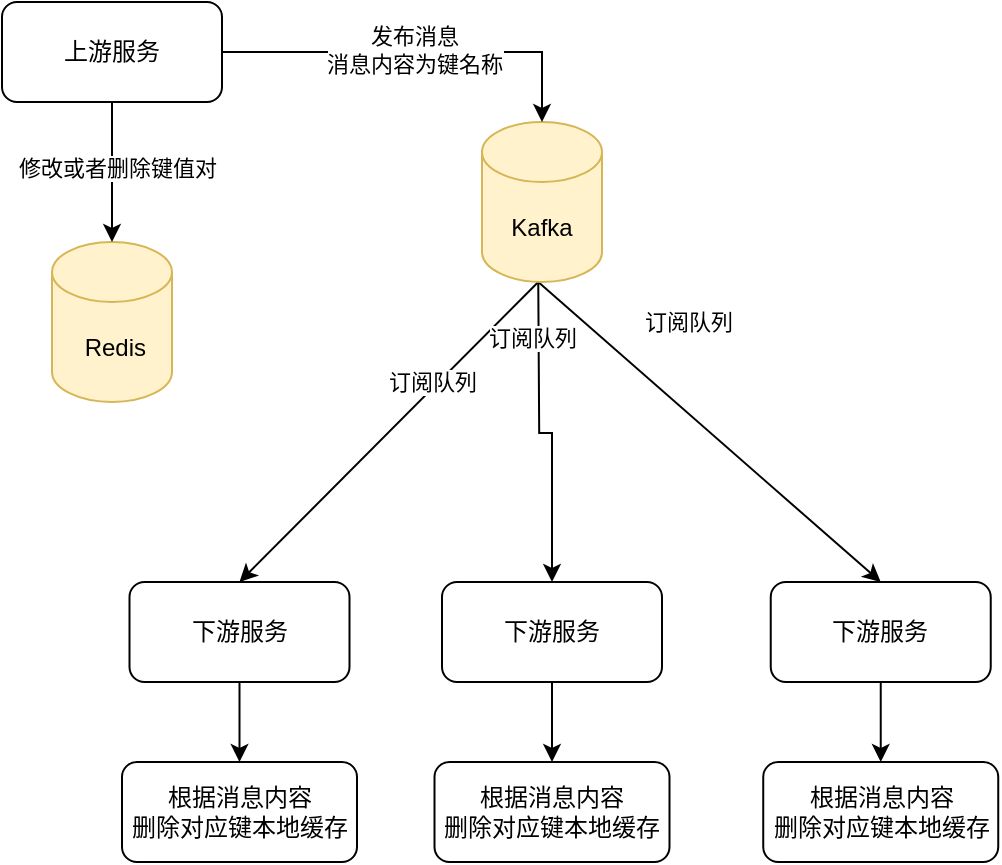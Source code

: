 <mxfile version="26.2.2">
  <diagram name="第 1 页" id="lDRHs1vWMW8rRtZhULNQ">
    <mxGraphModel dx="1420" dy="769" grid="1" gridSize="10" guides="1" tooltips="1" connect="1" arrows="1" fold="1" page="1" pageScale="1" pageWidth="827" pageHeight="1169" math="0" shadow="0">
      <root>
        <mxCell id="0" />
        <mxCell id="1" parent="0" />
        <mxCell id="Ms6r0AXBp3TNDa4eyP1D-1" value="上游服务" style="rounded=1;whiteSpace=wrap;html=1;" parent="1" vertex="1">
          <mxGeometry x="270" y="80" width="110" height="50" as="geometry" />
        </mxCell>
        <mxCell id="Ms6r0AXBp3TNDa4eyP1D-30" style="edgeStyle=orthogonalEdgeStyle;rounded=0;orthogonalLoop=1;jettySize=auto;html=1;entryX=0.5;entryY=0;entryDx=0;entryDy=0;" parent="1" target="Ms6r0AXBp3TNDa4eyP1D-24" edge="1">
          <mxGeometry relative="1" as="geometry">
            <mxPoint x="538.13" y="220" as="sourcePoint" />
          </mxGeometry>
        </mxCell>
        <mxCell id="Ms6r0AXBp3TNDa4eyP1D-2" value="&amp;nbsp;Redis" style="shape=cylinder3;whiteSpace=wrap;html=1;boundedLbl=1;backgroundOutline=1;size=15;fillColor=#fff2cc;strokeColor=#d6b656;" parent="1" vertex="1">
          <mxGeometry x="295" y="200" width="60" height="80" as="geometry" />
        </mxCell>
        <mxCell id="Ms6r0AXBp3TNDa4eyP1D-3" value="" style="endArrow=classic;html=1;rounded=0;exitX=0.5;exitY=1;exitDx=0;exitDy=0;entryX=0.5;entryY=0;entryDx=0;entryDy=0;entryPerimeter=0;" parent="1" source="Ms6r0AXBp3TNDa4eyP1D-1" target="Ms6r0AXBp3TNDa4eyP1D-2" edge="1">
          <mxGeometry width="50" height="50" relative="1" as="geometry">
            <mxPoint x="100" y="250" as="sourcePoint" />
            <mxPoint x="150" y="200" as="targetPoint" />
          </mxGeometry>
        </mxCell>
        <mxCell id="Ms6r0AXBp3TNDa4eyP1D-4" value="&amp;nbsp;修改或者删除键值对" style="edgeLabel;html=1;align=center;verticalAlign=middle;resizable=0;points=[];" parent="Ms6r0AXBp3TNDa4eyP1D-3" vertex="1" connectable="0">
          <mxGeometry x="-0.057" y="1" relative="1" as="geometry">
            <mxPoint as="offset" />
          </mxGeometry>
        </mxCell>
        <mxCell id="Ms6r0AXBp3TNDa4eyP1D-7" value="下游服务" style="rounded=1;whiteSpace=wrap;html=1;" parent="1" vertex="1">
          <mxGeometry x="333.75" y="370" width="110" height="50" as="geometry" />
        </mxCell>
        <mxCell id="Ms6r0AXBp3TNDa4eyP1D-12" value="" style="endArrow=classic;html=1;rounded=0;exitX=0.5;exitY=1;exitDx=0;exitDy=0;entryX=0.5;entryY=0;entryDx=0;entryDy=0;" parent="1" source="Ms6r0AXBp3TNDa4eyP1D-7" target="Ms6r0AXBp3TNDa4eyP1D-13" edge="1">
          <mxGeometry width="50" height="50" relative="1" as="geometry">
            <mxPoint x="423.75" y="510" as="sourcePoint" />
            <mxPoint x="388.75" y="460" as="targetPoint" />
          </mxGeometry>
        </mxCell>
        <mxCell id="Ms6r0AXBp3TNDa4eyP1D-13" value="&lt;div&gt;根据消息内容&lt;/div&gt;删除对应键本地缓存" style="rounded=1;whiteSpace=wrap;html=1;" parent="1" vertex="1">
          <mxGeometry x="330" y="460" width="117.5" height="50" as="geometry" />
        </mxCell>
        <mxCell id="Ms6r0AXBp3TNDa4eyP1D-21" value="" style="endArrow=classic;html=1;rounded=0;exitX=0.5;exitY=1;exitDx=0;exitDy=0;exitPerimeter=0;entryX=0.5;entryY=0;entryDx=0;entryDy=0;" parent="1" target="Ms6r0AXBp3TNDa4eyP1D-7" edge="1">
          <mxGeometry width="50" height="50" relative="1" as="geometry">
            <mxPoint x="538.13" y="220" as="sourcePoint" />
            <mxPoint x="443.13" y="210" as="targetPoint" />
          </mxGeometry>
        </mxCell>
        <mxCell id="Ms6r0AXBp3TNDa4eyP1D-33" value="订阅队列" style="edgeLabel;html=1;align=center;verticalAlign=middle;resizable=0;points=[];" parent="Ms6r0AXBp3TNDa4eyP1D-21" vertex="1" connectable="0">
          <mxGeometry x="-0.312" y="-3" relative="1" as="geometry">
            <mxPoint as="offset" />
          </mxGeometry>
        </mxCell>
        <mxCell id="Ms6r0AXBp3TNDa4eyP1D-24" value="下游服务" style="rounded=1;whiteSpace=wrap;html=1;" parent="1" vertex="1">
          <mxGeometry x="490" y="370" width="110" height="50" as="geometry" />
        </mxCell>
        <mxCell id="Ms6r0AXBp3TNDa4eyP1D-25" value="" style="endArrow=classic;html=1;rounded=0;exitX=0.5;exitY=1;exitDx=0;exitDy=0;entryX=0.5;entryY=0;entryDx=0;entryDy=0;" parent="1" source="Ms6r0AXBp3TNDa4eyP1D-24" target="Ms6r0AXBp3TNDa4eyP1D-26" edge="1">
          <mxGeometry width="50" height="50" relative="1" as="geometry">
            <mxPoint x="580" y="510" as="sourcePoint" />
            <mxPoint x="545" y="460" as="targetPoint" />
          </mxGeometry>
        </mxCell>
        <mxCell id="Ms6r0AXBp3TNDa4eyP1D-26" value="&lt;div&gt;根据消息内容&lt;/div&gt;删除对应键本地缓存" style="rounded=1;whiteSpace=wrap;html=1;" parent="1" vertex="1">
          <mxGeometry x="486.25" y="460" width="117.5" height="50" as="geometry" />
        </mxCell>
        <mxCell id="Ms6r0AXBp3TNDa4eyP1D-27" value="下游服务" style="rounded=1;whiteSpace=wrap;html=1;" parent="1" vertex="1">
          <mxGeometry x="654.37" y="370" width="110" height="50" as="geometry" />
        </mxCell>
        <mxCell id="Ms6r0AXBp3TNDa4eyP1D-28" value="" style="endArrow=classic;html=1;rounded=0;exitX=0.5;exitY=1;exitDx=0;exitDy=0;entryX=0.5;entryY=0;entryDx=0;entryDy=0;" parent="1" source="Ms6r0AXBp3TNDa4eyP1D-27" target="Ms6r0AXBp3TNDa4eyP1D-29" edge="1">
          <mxGeometry width="50" height="50" relative="1" as="geometry">
            <mxPoint x="744.37" y="510" as="sourcePoint" />
            <mxPoint x="709.37" y="460" as="targetPoint" />
          </mxGeometry>
        </mxCell>
        <mxCell id="Ms6r0AXBp3TNDa4eyP1D-29" value="&lt;div&gt;根据消息内容&lt;/div&gt;删除对应键本地缓存" style="rounded=1;whiteSpace=wrap;html=1;" parent="1" vertex="1">
          <mxGeometry x="650.62" y="460" width="117.5" height="50" as="geometry" />
        </mxCell>
        <mxCell id="Ms6r0AXBp3TNDa4eyP1D-32" value="" style="endArrow=classic;html=1;rounded=0;entryX=0.5;entryY=0;entryDx=0;entryDy=0;exitX=0.5;exitY=1;exitDx=0;exitDy=0;exitPerimeter=0;" parent="1" target="Ms6r0AXBp3TNDa4eyP1D-27" edge="1">
          <mxGeometry width="50" height="50" relative="1" as="geometry">
            <mxPoint x="538.13" y="220" as="sourcePoint" />
            <mxPoint x="703.13" y="230" as="targetPoint" />
          </mxGeometry>
        </mxCell>
        <mxCell id="Ms6r0AXBp3TNDa4eyP1D-34" value="订阅队列" style="edgeLabel;html=1;align=center;verticalAlign=middle;resizable=0;points=[];" parent="1" vertex="1" connectable="0">
          <mxGeometry x="534.383" y="247.907" as="geometry" />
        </mxCell>
        <mxCell id="Ms6r0AXBp3TNDa4eyP1D-35" value="订阅队列" style="edgeLabel;html=1;align=center;verticalAlign=middle;resizable=0;points=[];" parent="1" vertex="1" connectable="0">
          <mxGeometry x="613.133" y="239.997" as="geometry" />
        </mxCell>
        <mxCell id="iQ-yRDAkyt9PGrvbGO3K-1" value="Kafka" style="shape=cylinder3;whiteSpace=wrap;html=1;boundedLbl=1;backgroundOutline=1;size=15;fillColor=#fff2cc;strokeColor=#d6b656;" vertex="1" parent="1">
          <mxGeometry x="510" y="140" width="60" height="80" as="geometry" />
        </mxCell>
        <mxCell id="iQ-yRDAkyt9PGrvbGO3K-2" style="edgeStyle=orthogonalEdgeStyle;rounded=0;orthogonalLoop=1;jettySize=auto;html=1;entryX=0.5;entryY=0;entryDx=0;entryDy=0;entryPerimeter=0;" edge="1" parent="1" source="Ms6r0AXBp3TNDa4eyP1D-1" target="iQ-yRDAkyt9PGrvbGO3K-1">
          <mxGeometry relative="1" as="geometry" />
        </mxCell>
        <mxCell id="iQ-yRDAkyt9PGrvbGO3K-3" value="发布消息&lt;div&gt;消息内容为键名称&lt;/div&gt;" style="edgeLabel;html=1;align=center;verticalAlign=middle;resizable=0;points=[];" vertex="1" connectable="0" parent="iQ-yRDAkyt9PGrvbGO3K-2">
          <mxGeometry x="-0.015" y="1" relative="1" as="geometry">
            <mxPoint as="offset" />
          </mxGeometry>
        </mxCell>
      </root>
    </mxGraphModel>
  </diagram>
</mxfile>
